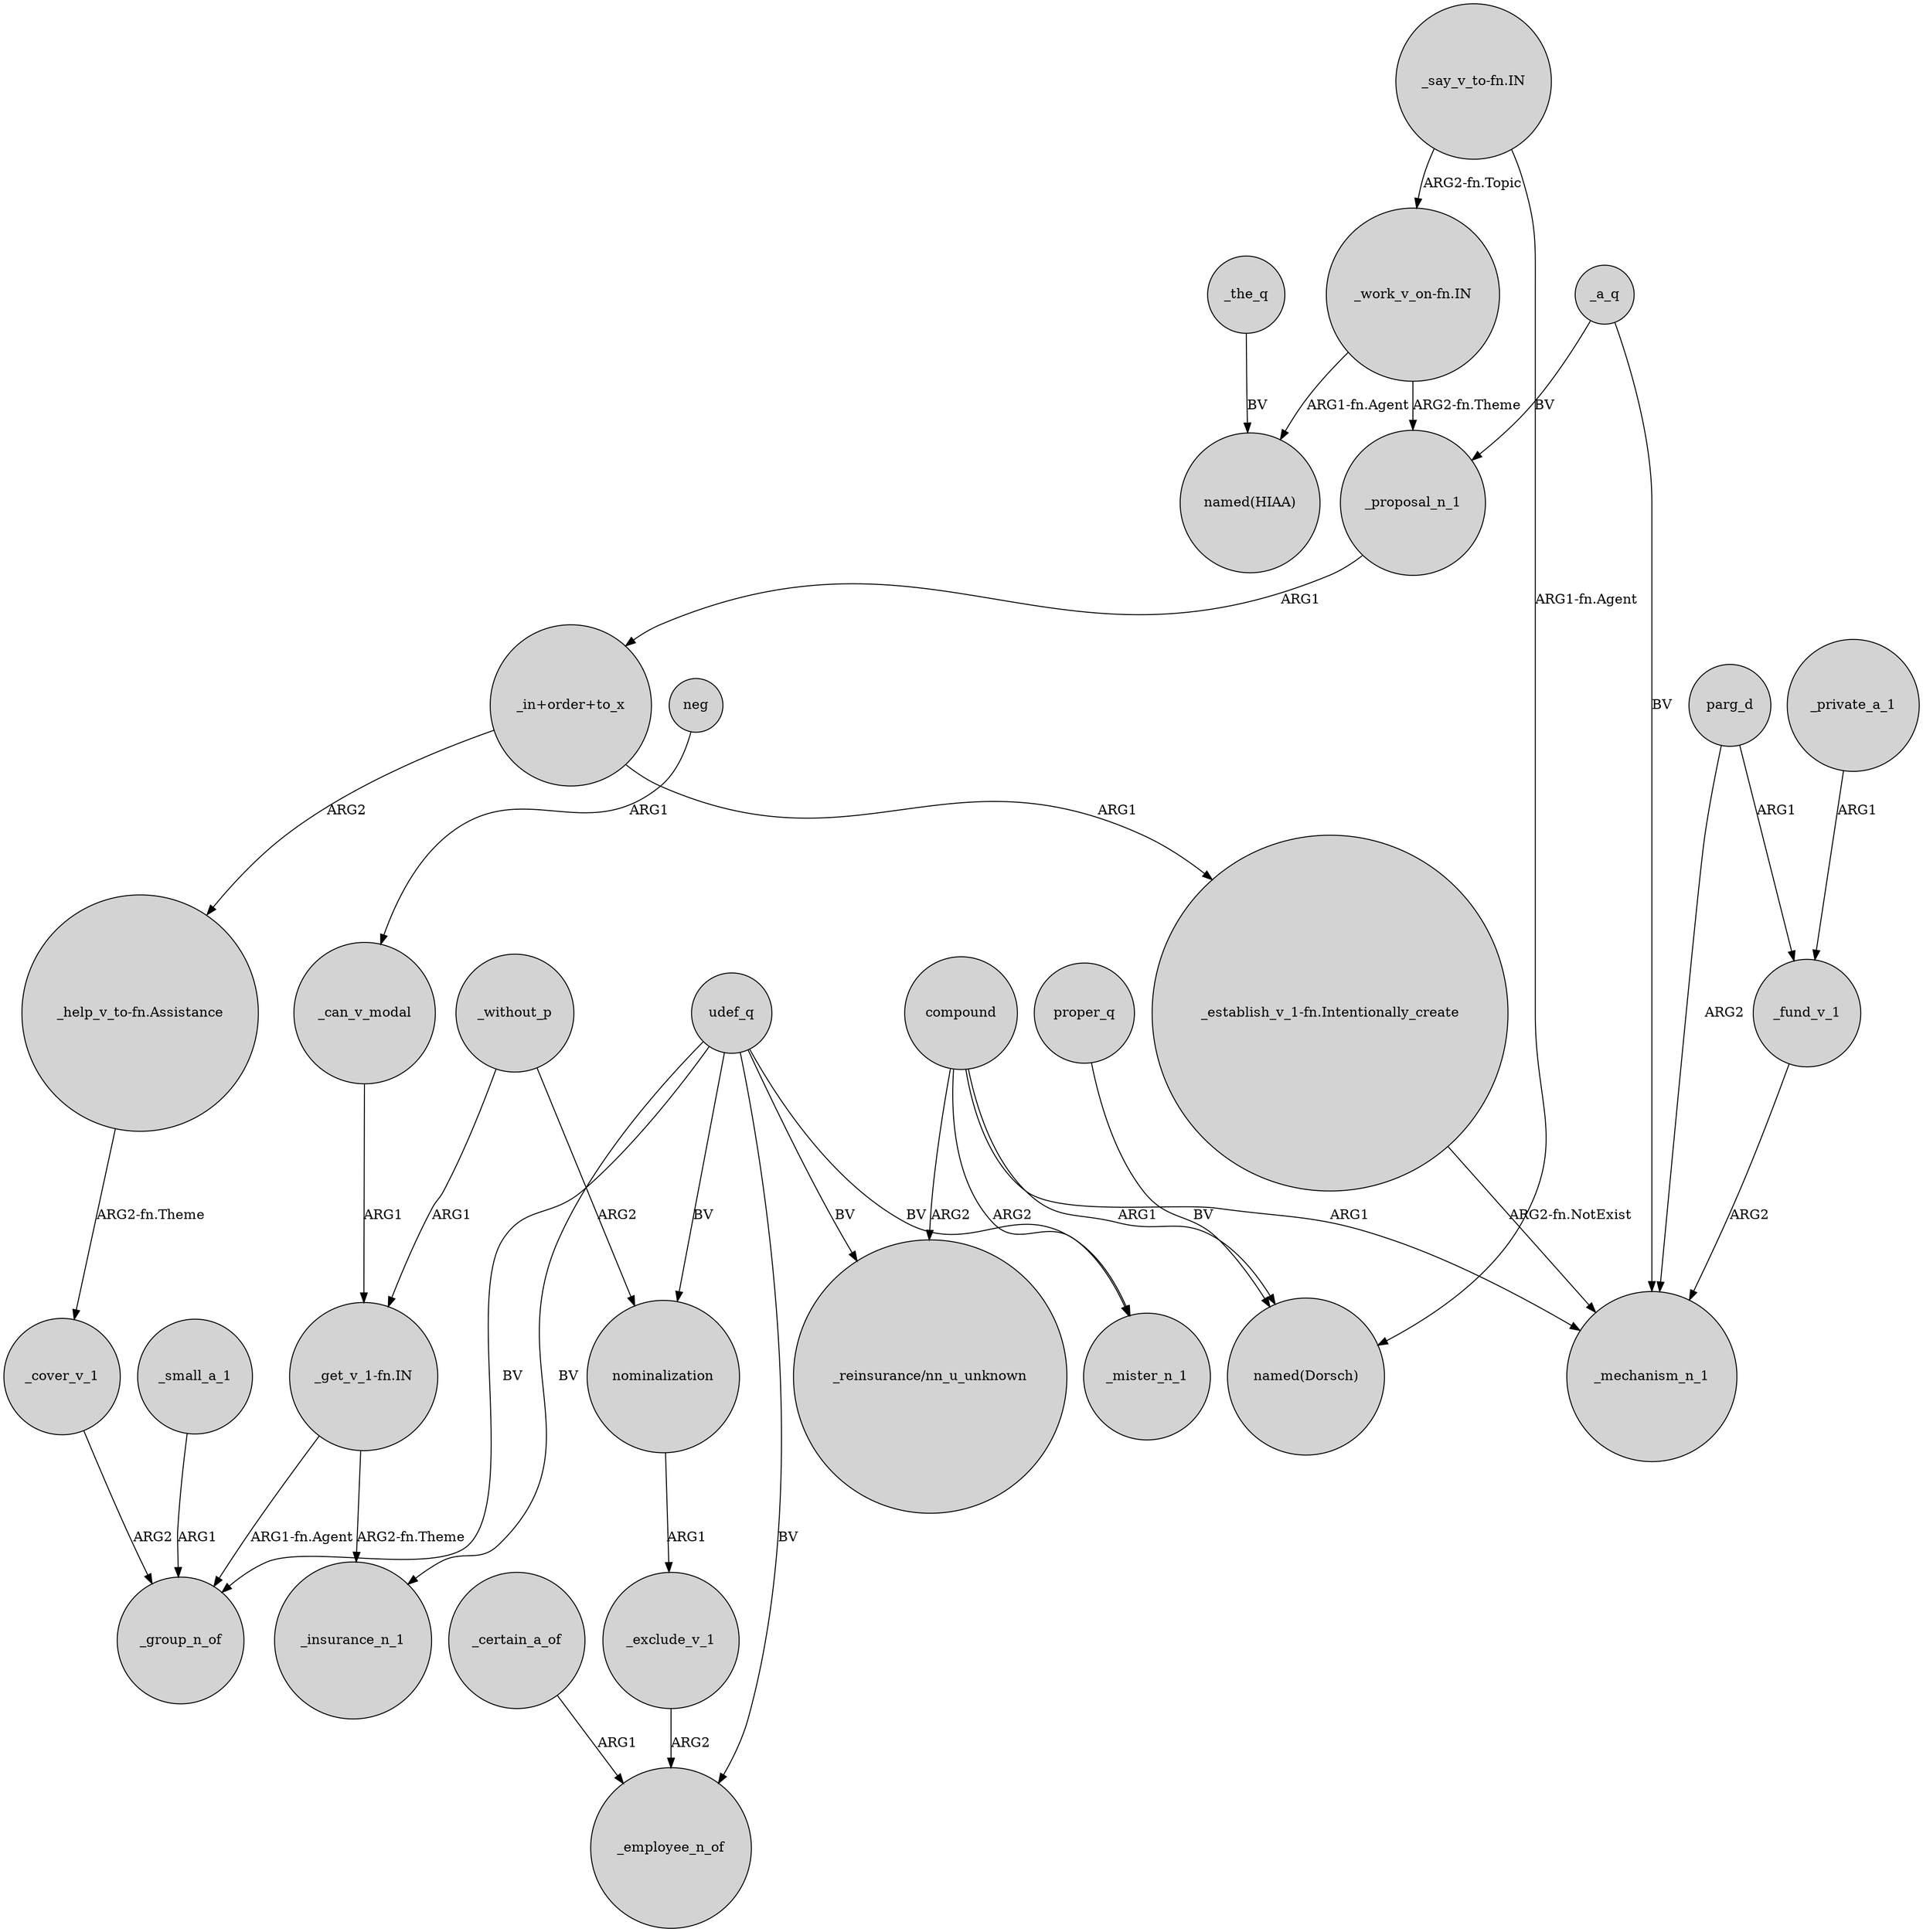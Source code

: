 digraph {
	node [shape=circle style=filled]
	"_say_v_to-fn.IN" -> "_work_v_on-fn.IN" [label="ARG2-fn.Topic"]
	compound -> "named(Dorsch)" [label=ARG1]
	"_say_v_to-fn.IN" -> "named(Dorsch)" [label="ARG1-fn.Agent"]
	udef_q -> _employee_n_of [label=BV]
	"_work_v_on-fn.IN" -> "named(HIAA)" [label="ARG1-fn.Agent"]
	udef_q -> _insurance_n_1 [label=BV]
	compound -> _mister_n_1 [label=ARG2]
	_can_v_modal -> "_get_v_1-fn.IN" [label=ARG1]
	"_get_v_1-fn.IN" -> _insurance_n_1 [label="ARG2-fn.Theme"]
	udef_q -> _mister_n_1 [label=BV]
	_small_a_1 -> _group_n_of [label=ARG1]
	_a_q -> _proposal_n_1 [label=BV]
	"_help_v_to-fn.Assistance" -> _cover_v_1 [label="ARG2-fn.Theme"]
	_certain_a_of -> _employee_n_of [label=ARG1]
	"_establish_v_1-fn.Intentionally_create" -> _mechanism_n_1 [label="ARG2-fn.NotExist"]
	_without_p -> "_get_v_1-fn.IN" [label=ARG1]
	_cover_v_1 -> _group_n_of [label=ARG2]
	"_get_v_1-fn.IN" -> _group_n_of [label="ARG1-fn.Agent"]
	nominalization -> _exclude_v_1 [label=ARG1]
	_exclude_v_1 -> _employee_n_of [label=ARG2]
	proper_q -> "named(Dorsch)" [label=BV]
	parg_d -> _mechanism_n_1 [label=ARG2]
	_the_q -> "named(HIAA)" [label=BV]
	udef_q -> nominalization [label=BV]
	_without_p -> nominalization [label=ARG2]
	"_work_v_on-fn.IN" -> _proposal_n_1 [label="ARG2-fn.Theme"]
	compound -> "_reinsurance/nn_u_unknown" [label=ARG2]
	"_in+order+to_x" -> "_help_v_to-fn.Assistance" [label=ARG2]
	_private_a_1 -> _fund_v_1 [label=ARG1]
	parg_d -> _fund_v_1 [label=ARG1]
	_proposal_n_1 -> "_in+order+to_x" [label=ARG1]
	compound -> _mechanism_n_1 [label=ARG1]
	udef_q -> "_reinsurance/nn_u_unknown" [label=BV]
	"_in+order+to_x" -> "_establish_v_1-fn.Intentionally_create" [label=ARG1]
	udef_q -> _group_n_of [label=BV]
	neg -> _can_v_modal [label=ARG1]
	_a_q -> _mechanism_n_1 [label=BV]
	_fund_v_1 -> _mechanism_n_1 [label=ARG2]
}

